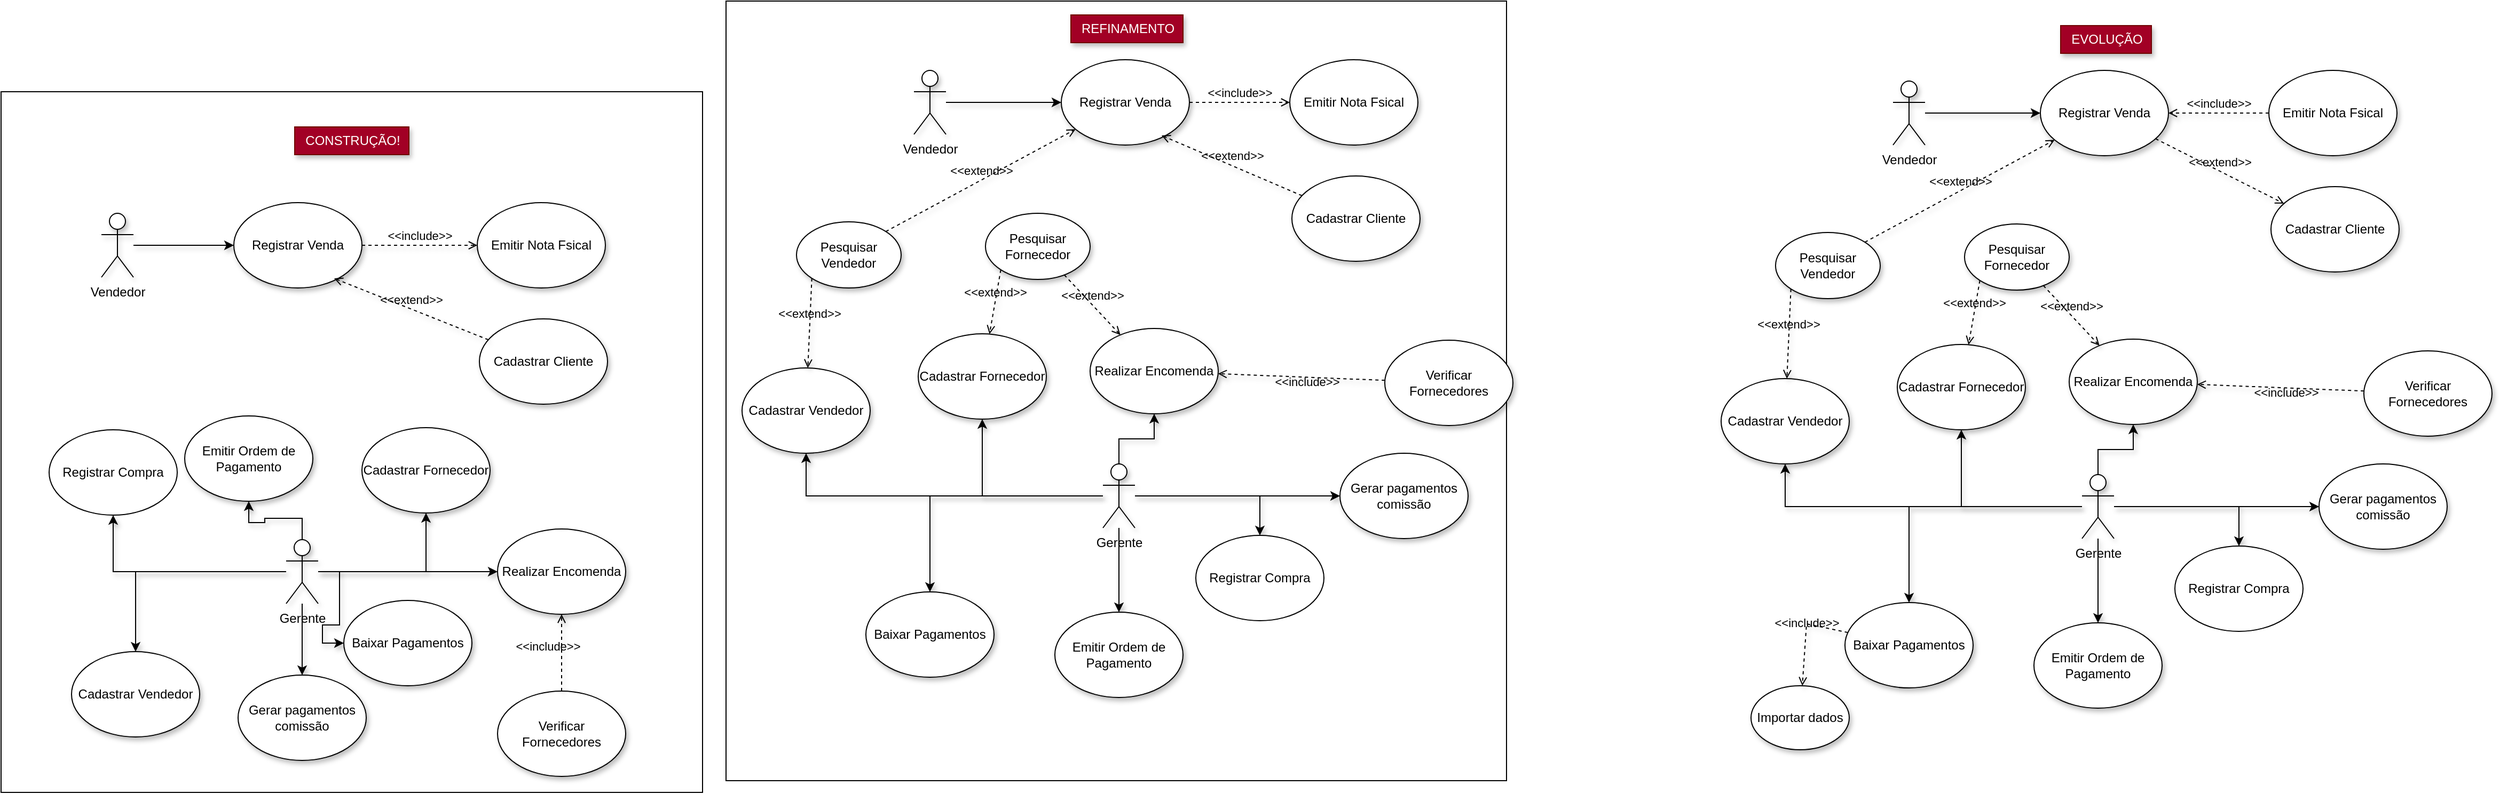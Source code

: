 <mxfile version="21.3.3" type="github">
  <diagram id="1ULry00rmjyyxhedYlhV" name="Página-1">
    <mxGraphModel dx="1006" dy="1174" grid="0" gridSize="10" guides="1" tooltips="1" connect="1" arrows="1" fold="1" page="0" pageScale="1" pageWidth="850" pageHeight="1100" background="none" math="0" shadow="0">
      <root>
        <mxCell id="0" />
        <mxCell id="1" parent="0" />
        <mxCell id="0w9SmP97oItU1ulZ3eKU-168" value="" style="whiteSpace=wrap;html=1;aspect=fixed;" vertex="1" parent="1">
          <mxGeometry x="815" y="-109" width="731" height="731" as="geometry" />
        </mxCell>
        <mxCell id="0w9SmP97oItU1ulZ3eKU-34" value="" style="whiteSpace=wrap;html=1;aspect=fixed;" vertex="1" parent="1">
          <mxGeometry x="136" y="-24" width="657" height="657" as="geometry" />
        </mxCell>
        <mxCell id="0w9SmP97oItU1ulZ3eKU-8" value="" style="edgeStyle=orthogonalEdgeStyle;rounded=0;orthogonalLoop=1;jettySize=auto;html=1;shadow=1;" edge="1" parent="1" source="0w9SmP97oItU1ulZ3eKU-1" target="0w9SmP97oItU1ulZ3eKU-7">
          <mxGeometry relative="1" as="geometry" />
        </mxCell>
        <mxCell id="0w9SmP97oItU1ulZ3eKU-1" value="Vendedor" style="shape=umlActor;verticalLabelPosition=bottom;verticalAlign=top;html=1;outlineConnect=0;shadow=1;" vertex="1" parent="1">
          <mxGeometry x="230" y="90" width="30" height="60" as="geometry" />
        </mxCell>
        <mxCell id="0w9SmP97oItU1ulZ3eKU-7" value="Registrar Venda" style="ellipse;whiteSpace=wrap;html=1;shadow=1;" vertex="1" parent="1">
          <mxGeometry x="354" y="80" width="120" height="80" as="geometry" />
        </mxCell>
        <mxCell id="0w9SmP97oItU1ulZ3eKU-9" value="Emitir Nota Fsical" style="ellipse;whiteSpace=wrap;html=1;shadow=1;" vertex="1" parent="1">
          <mxGeometry x="582" y="80" width="120" height="80" as="geometry" />
        </mxCell>
        <mxCell id="0w9SmP97oItU1ulZ3eKU-10" value="Cadastrar Cliente" style="ellipse;whiteSpace=wrap;html=1;shadow=1;" vertex="1" parent="1">
          <mxGeometry x="584" y="189" width="120" height="80" as="geometry" />
        </mxCell>
        <mxCell id="0w9SmP97oItU1ulZ3eKU-12" value="&amp;lt;&amp;lt;include&amp;gt;&amp;gt;" style="html=1;verticalAlign=bottom;labelBackgroundColor=none;endArrow=open;endFill=0;dashed=1;rounded=0;shadow=1;" edge="1" parent="1" source="0w9SmP97oItU1ulZ3eKU-7" target="0w9SmP97oItU1ulZ3eKU-9">
          <mxGeometry width="160" relative="1" as="geometry">
            <mxPoint x="613" y="67" as="sourcePoint" />
            <mxPoint x="773" y="67" as="targetPoint" />
          </mxGeometry>
        </mxCell>
        <mxCell id="0w9SmP97oItU1ulZ3eKU-13" value="&amp;lt;&amp;lt;extend&amp;gt;&amp;gt;" style="html=1;verticalAlign=bottom;labelBackgroundColor=none;endArrow=open;endFill=0;dashed=1;rounded=0;entryX=0.783;entryY=0.888;entryDx=0;entryDy=0;entryPerimeter=0;shadow=1;" edge="1" parent="1" source="0w9SmP97oItU1ulZ3eKU-10" target="0w9SmP97oItU1ulZ3eKU-7">
          <mxGeometry width="160" relative="1" as="geometry">
            <mxPoint x="438" y="205" as="sourcePoint" />
            <mxPoint x="598" y="205" as="targetPoint" />
          </mxGeometry>
        </mxCell>
        <mxCell id="0w9SmP97oItU1ulZ3eKU-25" style="edgeStyle=orthogonalEdgeStyle;rounded=0;orthogonalLoop=1;jettySize=auto;html=1;shadow=1;" edge="1" parent="1" source="0w9SmP97oItU1ulZ3eKU-14" target="0w9SmP97oItU1ulZ3eKU-17">
          <mxGeometry relative="1" as="geometry" />
        </mxCell>
        <mxCell id="0w9SmP97oItU1ulZ3eKU-26" style="edgeStyle=orthogonalEdgeStyle;rounded=0;orthogonalLoop=1;jettySize=auto;html=1;shadow=1;" edge="1" parent="1" source="0w9SmP97oItU1ulZ3eKU-14" target="0w9SmP97oItU1ulZ3eKU-18">
          <mxGeometry relative="1" as="geometry" />
        </mxCell>
        <mxCell id="0w9SmP97oItU1ulZ3eKU-27" style="edgeStyle=orthogonalEdgeStyle;rounded=0;orthogonalLoop=1;jettySize=auto;html=1;shadow=1;" edge="1" parent="1" source="0w9SmP97oItU1ulZ3eKU-14" target="0w9SmP97oItU1ulZ3eKU-20">
          <mxGeometry relative="1" as="geometry" />
        </mxCell>
        <mxCell id="0w9SmP97oItU1ulZ3eKU-28" style="edgeStyle=orthogonalEdgeStyle;rounded=0;orthogonalLoop=1;jettySize=auto;html=1;shadow=1;" edge="1" parent="1" source="0w9SmP97oItU1ulZ3eKU-14" target="0w9SmP97oItU1ulZ3eKU-19">
          <mxGeometry relative="1" as="geometry" />
        </mxCell>
        <mxCell id="0w9SmP97oItU1ulZ3eKU-29" style="edgeStyle=orthogonalEdgeStyle;rounded=0;orthogonalLoop=1;jettySize=auto;html=1;shadow=1;" edge="1" parent="1" source="0w9SmP97oItU1ulZ3eKU-14" target="0w9SmP97oItU1ulZ3eKU-24">
          <mxGeometry relative="1" as="geometry" />
        </mxCell>
        <mxCell id="0w9SmP97oItU1ulZ3eKU-30" style="edgeStyle=orthogonalEdgeStyle;rounded=0;orthogonalLoop=1;jettySize=auto;html=1;shadow=1;" edge="1" parent="1" source="0w9SmP97oItU1ulZ3eKU-14" target="0w9SmP97oItU1ulZ3eKU-23">
          <mxGeometry relative="1" as="geometry" />
        </mxCell>
        <mxCell id="0w9SmP97oItU1ulZ3eKU-31" style="edgeStyle=orthogonalEdgeStyle;rounded=0;orthogonalLoop=1;jettySize=auto;html=1;shadow=1;" edge="1" parent="1" source="0w9SmP97oItU1ulZ3eKU-14" target="0w9SmP97oItU1ulZ3eKU-21">
          <mxGeometry relative="1" as="geometry" />
        </mxCell>
        <mxCell id="0w9SmP97oItU1ulZ3eKU-14" value="Gerente" style="shape=umlActor;verticalLabelPosition=bottom;verticalAlign=top;html=1;outlineConnect=0;shadow=1;" vertex="1" parent="1">
          <mxGeometry x="403" y="396" width="30" height="60" as="geometry" />
        </mxCell>
        <mxCell id="0w9SmP97oItU1ulZ3eKU-17" value="Cadastrar Fornecedor" style="ellipse;whiteSpace=wrap;html=1;shadow=1;" vertex="1" parent="1">
          <mxGeometry x="474" y="291" width="120" height="80" as="geometry" />
        </mxCell>
        <mxCell id="0w9SmP97oItU1ulZ3eKU-18" value="Cadastrar Vendedor" style="ellipse;whiteSpace=wrap;html=1;shadow=1;" vertex="1" parent="1">
          <mxGeometry x="202" y="501" width="120" height="80" as="geometry" />
        </mxCell>
        <mxCell id="0w9SmP97oItU1ulZ3eKU-19" value="Baixar Pagamentos" style="ellipse;whiteSpace=wrap;html=1;shadow=1;" vertex="1" parent="1">
          <mxGeometry x="457" y="453" width="120" height="80" as="geometry" />
        </mxCell>
        <mxCell id="0w9SmP97oItU1ulZ3eKU-20" value="Gerar pagamentos comissão" style="ellipse;whiteSpace=wrap;html=1;shadow=1;" vertex="1" parent="1">
          <mxGeometry x="358" y="523" width="120" height="80" as="geometry" />
        </mxCell>
        <mxCell id="0w9SmP97oItU1ulZ3eKU-21" value="Realizar Encomenda" style="ellipse;whiteSpace=wrap;html=1;shadow=1;" vertex="1" parent="1">
          <mxGeometry x="601" y="386" width="120" height="80" as="geometry" />
        </mxCell>
        <mxCell id="0w9SmP97oItU1ulZ3eKU-22" value="Verificar Fornecedores" style="ellipse;whiteSpace=wrap;html=1;shadow=1;" vertex="1" parent="1">
          <mxGeometry x="601" y="538" width="120" height="80" as="geometry" />
        </mxCell>
        <mxCell id="0w9SmP97oItU1ulZ3eKU-23" value="Registrar Compra" style="ellipse;whiteSpace=wrap;html=1;" vertex="1" parent="1">
          <mxGeometry x="181" y="293" width="120" height="80" as="geometry" />
        </mxCell>
        <mxCell id="0w9SmP97oItU1ulZ3eKU-24" value="Emitir Ordem de Pagamento" style="ellipse;whiteSpace=wrap;html=1;shadow=1;" vertex="1" parent="1">
          <mxGeometry x="308" y="280" width="120" height="80" as="geometry" />
        </mxCell>
        <mxCell id="0w9SmP97oItU1ulZ3eKU-32" value="&amp;lt;&amp;lt;include&amp;gt;&amp;gt;" style="html=1;verticalAlign=bottom;labelBackgroundColor=none;endArrow=open;endFill=0;dashed=1;rounded=0;shadow=1;" edge="1" parent="1" source="0w9SmP97oItU1ulZ3eKU-22" target="0w9SmP97oItU1ulZ3eKU-21">
          <mxGeometry x="-0.074" y="13" width="160" relative="1" as="geometry">
            <mxPoint x="740" y="371" as="sourcePoint" />
            <mxPoint x="848" y="371" as="targetPoint" />
            <Array as="points" />
            <mxPoint as="offset" />
          </mxGeometry>
        </mxCell>
        <mxCell id="0w9SmP97oItU1ulZ3eKU-33" value="CONSTRUÇÃO!" style="text;html=1;align=center;verticalAlign=middle;resizable=0;points=[];autosize=1;strokeColor=#6F0000;fillColor=#a20025;fontColor=#ffffff;shadow=1;" vertex="1" parent="1">
          <mxGeometry x="411" y="9" width="107" height="26" as="geometry" />
        </mxCell>
        <mxCell id="0w9SmP97oItU1ulZ3eKU-35" value="REFINAMENTO" style="text;html=1;align=center;verticalAlign=middle;resizable=0;points=[];autosize=1;strokeColor=#6F0000;fillColor=#a20025;fontColor=#ffffff;shadow=1;" vertex="1" parent="1">
          <mxGeometry x="1138" y="-96" width="105" height="26" as="geometry" />
        </mxCell>
        <mxCell id="0w9SmP97oItU1ulZ3eKU-137" value="" style="edgeStyle=orthogonalEdgeStyle;rounded=0;orthogonalLoop=1;jettySize=auto;html=1;shadow=1;" edge="1" parent="1" source="0w9SmP97oItU1ulZ3eKU-138" target="0w9SmP97oItU1ulZ3eKU-139">
          <mxGeometry relative="1" as="geometry" />
        </mxCell>
        <mxCell id="0w9SmP97oItU1ulZ3eKU-138" value="Vendedor" style="shape=umlActor;verticalLabelPosition=bottom;verticalAlign=top;html=1;outlineConnect=0;shadow=1;" vertex="1" parent="1">
          <mxGeometry x="991" y="-44" width="30" height="60" as="geometry" />
        </mxCell>
        <mxCell id="0w9SmP97oItU1ulZ3eKU-139" value="Registrar Venda" style="ellipse;whiteSpace=wrap;html=1;shadow=1;" vertex="1" parent="1">
          <mxGeometry x="1129" y="-54" width="120" height="80" as="geometry" />
        </mxCell>
        <mxCell id="0w9SmP97oItU1ulZ3eKU-140" value="Emitir Nota Fsical" style="ellipse;whiteSpace=wrap;html=1;shadow=1;" vertex="1" parent="1">
          <mxGeometry x="1343" y="-54" width="120" height="80" as="geometry" />
        </mxCell>
        <mxCell id="0w9SmP97oItU1ulZ3eKU-141" value="Cadastrar Cliente" style="ellipse;whiteSpace=wrap;html=1;shadow=1;" vertex="1" parent="1">
          <mxGeometry x="1345" y="55" width="120" height="80" as="geometry" />
        </mxCell>
        <mxCell id="0w9SmP97oItU1ulZ3eKU-142" value="&amp;lt;&amp;lt;include&amp;gt;&amp;gt;" style="html=1;verticalAlign=bottom;labelBackgroundColor=none;endArrow=open;endFill=0;dashed=1;rounded=0;shadow=1;" edge="1" parent="1" source="0w9SmP97oItU1ulZ3eKU-139" target="0w9SmP97oItU1ulZ3eKU-140">
          <mxGeometry width="160" relative="1" as="geometry">
            <mxPoint x="1365" y="-38" as="sourcePoint" />
            <mxPoint x="1525" y="-38" as="targetPoint" />
          </mxGeometry>
        </mxCell>
        <mxCell id="0w9SmP97oItU1ulZ3eKU-143" value="&amp;lt;&amp;lt;extend&amp;gt;&amp;gt;" style="html=1;verticalAlign=bottom;labelBackgroundColor=none;endArrow=open;endFill=0;dashed=1;rounded=0;entryX=0.783;entryY=0.888;entryDx=0;entryDy=0;entryPerimeter=0;shadow=1;" edge="1" parent="1" source="0w9SmP97oItU1ulZ3eKU-141" target="0w9SmP97oItU1ulZ3eKU-139">
          <mxGeometry x="-0.001" width="160" relative="1" as="geometry">
            <mxPoint x="1190" y="100" as="sourcePoint" />
            <mxPoint x="1350" y="100" as="targetPoint" />
            <mxPoint as="offset" />
          </mxGeometry>
        </mxCell>
        <mxCell id="0w9SmP97oItU1ulZ3eKU-144" style="edgeStyle=orthogonalEdgeStyle;rounded=0;orthogonalLoop=1;jettySize=auto;html=1;shadow=1;" edge="1" parent="1" source="0w9SmP97oItU1ulZ3eKU-151" target="0w9SmP97oItU1ulZ3eKU-152">
          <mxGeometry relative="1" as="geometry" />
        </mxCell>
        <mxCell id="0w9SmP97oItU1ulZ3eKU-145" style="edgeStyle=orthogonalEdgeStyle;rounded=0;orthogonalLoop=1;jettySize=auto;html=1;shadow=1;" edge="1" parent="1" source="0w9SmP97oItU1ulZ3eKU-151" target="0w9SmP97oItU1ulZ3eKU-153">
          <mxGeometry relative="1" as="geometry" />
        </mxCell>
        <mxCell id="0w9SmP97oItU1ulZ3eKU-146" style="edgeStyle=orthogonalEdgeStyle;rounded=0;orthogonalLoop=1;jettySize=auto;html=1;shadow=1;" edge="1" parent="1" source="0w9SmP97oItU1ulZ3eKU-151" target="0w9SmP97oItU1ulZ3eKU-155">
          <mxGeometry relative="1" as="geometry" />
        </mxCell>
        <mxCell id="0w9SmP97oItU1ulZ3eKU-147" style="edgeStyle=orthogonalEdgeStyle;rounded=0;orthogonalLoop=1;jettySize=auto;html=1;shadow=1;" edge="1" parent="1" source="0w9SmP97oItU1ulZ3eKU-151" target="0w9SmP97oItU1ulZ3eKU-154">
          <mxGeometry relative="1" as="geometry" />
        </mxCell>
        <mxCell id="0w9SmP97oItU1ulZ3eKU-148" style="edgeStyle=orthogonalEdgeStyle;rounded=0;orthogonalLoop=1;jettySize=auto;html=1;shadow=1;" edge="1" parent="1" source="0w9SmP97oItU1ulZ3eKU-151" target="0w9SmP97oItU1ulZ3eKU-159">
          <mxGeometry relative="1" as="geometry" />
        </mxCell>
        <mxCell id="0w9SmP97oItU1ulZ3eKU-149" style="edgeStyle=orthogonalEdgeStyle;rounded=0;orthogonalLoop=1;jettySize=auto;html=1;shadow=1;" edge="1" parent="1" source="0w9SmP97oItU1ulZ3eKU-151" target="0w9SmP97oItU1ulZ3eKU-158">
          <mxGeometry relative="1" as="geometry" />
        </mxCell>
        <mxCell id="0w9SmP97oItU1ulZ3eKU-150" style="edgeStyle=orthogonalEdgeStyle;rounded=0;orthogonalLoop=1;jettySize=auto;html=1;shadow=1;" edge="1" parent="1" source="0w9SmP97oItU1ulZ3eKU-151" target="0w9SmP97oItU1ulZ3eKU-156">
          <mxGeometry relative="1" as="geometry" />
        </mxCell>
        <mxCell id="0w9SmP97oItU1ulZ3eKU-151" value="Gerente" style="shape=umlActor;verticalLabelPosition=bottom;verticalAlign=top;html=1;outlineConnect=0;shadow=1;" vertex="1" parent="1">
          <mxGeometry x="1168" y="325" width="30" height="60" as="geometry" />
        </mxCell>
        <mxCell id="0w9SmP97oItU1ulZ3eKU-152" value="Cadastrar Fornecedor" style="ellipse;whiteSpace=wrap;html=1;shadow=1;" vertex="1" parent="1">
          <mxGeometry x="995" y="203" width="120" height="80" as="geometry" />
        </mxCell>
        <mxCell id="0w9SmP97oItU1ulZ3eKU-153" value="Cadastrar Vendedor" style="ellipse;whiteSpace=wrap;html=1;shadow=1;" vertex="1" parent="1">
          <mxGeometry x="830" y="235" width="120" height="80" as="geometry" />
        </mxCell>
        <mxCell id="0w9SmP97oItU1ulZ3eKU-154" value="Baixar Pagamentos" style="ellipse;whiteSpace=wrap;html=1;shadow=1;" vertex="1" parent="1">
          <mxGeometry x="946" y="445" width="120" height="80" as="geometry" />
        </mxCell>
        <mxCell id="0w9SmP97oItU1ulZ3eKU-155" value="Gerar pagamentos comissão" style="ellipse;whiteSpace=wrap;html=1;shadow=1;" vertex="1" parent="1">
          <mxGeometry x="1390" y="315" width="120" height="80" as="geometry" />
        </mxCell>
        <mxCell id="0w9SmP97oItU1ulZ3eKU-156" value="Realizar Encomenda" style="ellipse;whiteSpace=wrap;html=1;shadow=1;" vertex="1" parent="1">
          <mxGeometry x="1156" y="198" width="120" height="80" as="geometry" />
        </mxCell>
        <mxCell id="0w9SmP97oItU1ulZ3eKU-157" value="Verificar Fornecedores" style="ellipse;whiteSpace=wrap;html=1;shadow=1;" vertex="1" parent="1">
          <mxGeometry x="1432" y="209" width="120" height="80" as="geometry" />
        </mxCell>
        <mxCell id="0w9SmP97oItU1ulZ3eKU-158" value="Registrar Compra" style="ellipse;whiteSpace=wrap;html=1;" vertex="1" parent="1">
          <mxGeometry x="1255" y="392" width="120" height="80" as="geometry" />
        </mxCell>
        <mxCell id="0w9SmP97oItU1ulZ3eKU-159" value="Emitir Ordem de Pagamento" style="ellipse;whiteSpace=wrap;html=1;shadow=1;" vertex="1" parent="1">
          <mxGeometry x="1123" y="464" width="120" height="80" as="geometry" />
        </mxCell>
        <mxCell id="0w9SmP97oItU1ulZ3eKU-160" value="&amp;lt;&amp;lt;include&amp;gt;&amp;gt;" style="html=1;verticalAlign=bottom;labelBackgroundColor=none;endArrow=open;endFill=0;dashed=1;rounded=0;shadow=1;" edge="1" parent="1" source="0w9SmP97oItU1ulZ3eKU-157" target="0w9SmP97oItU1ulZ3eKU-156">
          <mxGeometry x="-0.074" y="13" width="160" relative="1" as="geometry">
            <mxPoint x="1505" y="300" as="sourcePoint" />
            <mxPoint x="1613" y="300" as="targetPoint" />
            <Array as="points" />
            <mxPoint as="offset" />
          </mxGeometry>
        </mxCell>
        <mxCell id="0w9SmP97oItU1ulZ3eKU-162" value="Pesquisar Fornecedor" style="ellipse;whiteSpace=wrap;html=1;shadow=1;" vertex="1" parent="1">
          <mxGeometry x="1058" y="90" width="98" height="62" as="geometry" />
        </mxCell>
        <mxCell id="0w9SmP97oItU1ulZ3eKU-163" value="&amp;lt;&amp;lt;extend&amp;gt;&amp;gt;" style="html=1;verticalAlign=bottom;labelBackgroundColor=none;endArrow=open;endFill=0;dashed=1;rounded=0;shadow=1;" edge="1" parent="1" source="0w9SmP97oItU1ulZ3eKU-162" target="0w9SmP97oItU1ulZ3eKU-156">
          <mxGeometry x="0.008" width="160" relative="1" as="geometry">
            <mxPoint x="1367" y="148" as="sourcePoint" />
            <mxPoint x="1218" y="132" as="targetPoint" />
            <mxPoint as="offset" />
          </mxGeometry>
        </mxCell>
        <mxCell id="0w9SmP97oItU1ulZ3eKU-164" value="&amp;lt;&amp;lt;extend&amp;gt;&amp;gt;" style="html=1;verticalAlign=bottom;labelBackgroundColor=none;endArrow=open;endFill=0;dashed=1;rounded=0;shadow=1;exitX=0;exitY=1;exitDx=0;exitDy=0;" edge="1" parent="1" source="0w9SmP97oItU1ulZ3eKU-162" target="0w9SmP97oItU1ulZ3eKU-152">
          <mxGeometry x="-0.001" width="160" relative="1" as="geometry">
            <mxPoint x="1143" y="165" as="sourcePoint" />
            <mxPoint x="1193" y="215" as="targetPoint" />
            <mxPoint as="offset" />
          </mxGeometry>
        </mxCell>
        <mxCell id="0w9SmP97oItU1ulZ3eKU-165" value="Pesquisar Vendedor" style="ellipse;whiteSpace=wrap;html=1;shadow=1;" vertex="1" parent="1">
          <mxGeometry x="881" y="98" width="98" height="62" as="geometry" />
        </mxCell>
        <mxCell id="0w9SmP97oItU1ulZ3eKU-166" value="&amp;lt;&amp;lt;extend&amp;gt;&amp;gt;" style="html=1;verticalAlign=bottom;labelBackgroundColor=none;endArrow=open;endFill=0;dashed=1;rounded=0;shadow=1;exitX=0;exitY=1;exitDx=0;exitDy=0;" edge="1" parent="1" source="0w9SmP97oItU1ulZ3eKU-165" target="0w9SmP97oItU1ulZ3eKU-153">
          <mxGeometry x="0.008" width="160" relative="1" as="geometry">
            <mxPoint x="1142" y="158" as="sourcePoint" />
            <mxPoint x="1194" y="214" as="targetPoint" />
            <mxPoint as="offset" />
          </mxGeometry>
        </mxCell>
        <mxCell id="0w9SmP97oItU1ulZ3eKU-167" value="&amp;lt;&amp;lt;extend&amp;gt;&amp;gt;" style="html=1;verticalAlign=bottom;labelBackgroundColor=none;endArrow=open;endFill=0;dashed=1;rounded=0;shadow=1;exitX=1;exitY=0;exitDx=0;exitDy=0;" edge="1" parent="1" source="0w9SmP97oItU1ulZ3eKU-165" target="0w9SmP97oItU1ulZ3eKU-139">
          <mxGeometry x="0.008" width="160" relative="1" as="geometry">
            <mxPoint x="905" y="161" as="sourcePoint" />
            <mxPoint x="902" y="245" as="targetPoint" />
            <mxPoint as="offset" />
          </mxGeometry>
        </mxCell>
        <mxCell id="0w9SmP97oItU1ulZ3eKU-169" value="EVOLUÇÃO" style="text;html=1;align=center;verticalAlign=middle;resizable=0;points=[];autosize=1;strokeColor=#6F0000;fillColor=#a20025;fontColor=#ffffff;shadow=1;" vertex="1" parent="1">
          <mxGeometry x="2065" y="-86" width="85" height="26" as="geometry" />
        </mxCell>
        <mxCell id="0w9SmP97oItU1ulZ3eKU-170" value="" style="edgeStyle=orthogonalEdgeStyle;rounded=0;orthogonalLoop=1;jettySize=auto;html=1;shadow=1;" edge="1" parent="1" source="0w9SmP97oItU1ulZ3eKU-171" target="0w9SmP97oItU1ulZ3eKU-172">
          <mxGeometry relative="1" as="geometry" />
        </mxCell>
        <mxCell id="0w9SmP97oItU1ulZ3eKU-171" value="Vendedor" style="shape=umlActor;verticalLabelPosition=bottom;verticalAlign=top;html=1;outlineConnect=0;shadow=1;" vertex="1" parent="1">
          <mxGeometry x="1908" y="-34" width="30" height="60" as="geometry" />
        </mxCell>
        <mxCell id="0w9SmP97oItU1ulZ3eKU-172" value="Registrar Venda" style="ellipse;whiteSpace=wrap;html=1;shadow=1;" vertex="1" parent="1">
          <mxGeometry x="2046" y="-44" width="120" height="80" as="geometry" />
        </mxCell>
        <mxCell id="0w9SmP97oItU1ulZ3eKU-173" value="Emitir Nota Fsical" style="ellipse;whiteSpace=wrap;html=1;shadow=1;" vertex="1" parent="1">
          <mxGeometry x="2260" y="-44" width="120" height="80" as="geometry" />
        </mxCell>
        <mxCell id="0w9SmP97oItU1ulZ3eKU-174" value="Cadastrar Cliente" style="ellipse;whiteSpace=wrap;html=1;shadow=1;" vertex="1" parent="1">
          <mxGeometry x="2262" y="65" width="120" height="80" as="geometry" />
        </mxCell>
        <mxCell id="0w9SmP97oItU1ulZ3eKU-175" value="&amp;lt;&amp;lt;include&amp;gt;&amp;gt;" style="html=1;verticalAlign=bottom;labelBackgroundColor=none;endArrow=open;endFill=0;dashed=1;rounded=0;shadow=1;" edge="1" parent="1" source="0w9SmP97oItU1ulZ3eKU-173" target="0w9SmP97oItU1ulZ3eKU-172">
          <mxGeometry width="160" relative="1" as="geometry">
            <mxPoint x="2219" y="-52" as="sourcePoint" />
            <mxPoint x="2442" y="-28" as="targetPoint" />
          </mxGeometry>
        </mxCell>
        <mxCell id="0w9SmP97oItU1ulZ3eKU-176" value="&amp;lt;&amp;lt;extend&amp;gt;&amp;gt;" style="html=1;verticalAlign=bottom;labelBackgroundColor=none;endArrow=open;endFill=0;dashed=1;rounded=0;shadow=1;" edge="1" parent="1" source="0w9SmP97oItU1ulZ3eKU-172" target="0w9SmP97oItU1ulZ3eKU-174">
          <mxGeometry x="-0.001" width="160" relative="1" as="geometry">
            <mxPoint x="2081" y="58" as="sourcePoint" />
            <mxPoint x="2267" y="110" as="targetPoint" />
            <mxPoint as="offset" />
          </mxGeometry>
        </mxCell>
        <mxCell id="0w9SmP97oItU1ulZ3eKU-177" style="edgeStyle=orthogonalEdgeStyle;rounded=0;orthogonalLoop=1;jettySize=auto;html=1;shadow=1;" edge="1" parent="1" source="0w9SmP97oItU1ulZ3eKU-184" target="0w9SmP97oItU1ulZ3eKU-185">
          <mxGeometry relative="1" as="geometry" />
        </mxCell>
        <mxCell id="0w9SmP97oItU1ulZ3eKU-178" style="edgeStyle=orthogonalEdgeStyle;rounded=0;orthogonalLoop=1;jettySize=auto;html=1;shadow=1;" edge="1" parent="1" source="0w9SmP97oItU1ulZ3eKU-184" target="0w9SmP97oItU1ulZ3eKU-186">
          <mxGeometry relative="1" as="geometry" />
        </mxCell>
        <mxCell id="0w9SmP97oItU1ulZ3eKU-179" style="edgeStyle=orthogonalEdgeStyle;rounded=0;orthogonalLoop=1;jettySize=auto;html=1;shadow=1;" edge="1" parent="1" source="0w9SmP97oItU1ulZ3eKU-184" target="0w9SmP97oItU1ulZ3eKU-188">
          <mxGeometry relative="1" as="geometry" />
        </mxCell>
        <mxCell id="0w9SmP97oItU1ulZ3eKU-180" style="edgeStyle=orthogonalEdgeStyle;rounded=0;orthogonalLoop=1;jettySize=auto;html=1;shadow=1;" edge="1" parent="1" source="0w9SmP97oItU1ulZ3eKU-184" target="0w9SmP97oItU1ulZ3eKU-187">
          <mxGeometry relative="1" as="geometry" />
        </mxCell>
        <mxCell id="0w9SmP97oItU1ulZ3eKU-181" style="edgeStyle=orthogonalEdgeStyle;rounded=0;orthogonalLoop=1;jettySize=auto;html=1;shadow=1;" edge="1" parent="1" source="0w9SmP97oItU1ulZ3eKU-184" target="0w9SmP97oItU1ulZ3eKU-192">
          <mxGeometry relative="1" as="geometry" />
        </mxCell>
        <mxCell id="0w9SmP97oItU1ulZ3eKU-182" style="edgeStyle=orthogonalEdgeStyle;rounded=0;orthogonalLoop=1;jettySize=auto;html=1;shadow=1;" edge="1" parent="1" source="0w9SmP97oItU1ulZ3eKU-184" target="0w9SmP97oItU1ulZ3eKU-191">
          <mxGeometry relative="1" as="geometry" />
        </mxCell>
        <mxCell id="0w9SmP97oItU1ulZ3eKU-183" style="edgeStyle=orthogonalEdgeStyle;rounded=0;orthogonalLoop=1;jettySize=auto;html=1;shadow=1;" edge="1" parent="1" source="0w9SmP97oItU1ulZ3eKU-184" target="0w9SmP97oItU1ulZ3eKU-189">
          <mxGeometry relative="1" as="geometry" />
        </mxCell>
        <mxCell id="0w9SmP97oItU1ulZ3eKU-184" value="Gerente" style="shape=umlActor;verticalLabelPosition=bottom;verticalAlign=top;html=1;outlineConnect=0;shadow=1;" vertex="1" parent="1">
          <mxGeometry x="2085" y="335" width="30" height="60" as="geometry" />
        </mxCell>
        <mxCell id="0w9SmP97oItU1ulZ3eKU-185" value="Cadastrar Fornecedor" style="ellipse;whiteSpace=wrap;html=1;shadow=1;" vertex="1" parent="1">
          <mxGeometry x="1912" y="213" width="120" height="80" as="geometry" />
        </mxCell>
        <mxCell id="0w9SmP97oItU1ulZ3eKU-186" value="Cadastrar Vendedor" style="ellipse;whiteSpace=wrap;html=1;shadow=1;" vertex="1" parent="1">
          <mxGeometry x="1747" y="245" width="120" height="80" as="geometry" />
        </mxCell>
        <mxCell id="0w9SmP97oItU1ulZ3eKU-187" value="Baixar Pagamentos" style="ellipse;whiteSpace=wrap;html=1;shadow=1;" vertex="1" parent="1">
          <mxGeometry x="1863" y="455" width="120" height="80" as="geometry" />
        </mxCell>
        <mxCell id="0w9SmP97oItU1ulZ3eKU-188" value="Gerar pagamentos comissão" style="ellipse;whiteSpace=wrap;html=1;shadow=1;" vertex="1" parent="1">
          <mxGeometry x="2307" y="325" width="120" height="80" as="geometry" />
        </mxCell>
        <mxCell id="0w9SmP97oItU1ulZ3eKU-189" value="Realizar Encomenda" style="ellipse;whiteSpace=wrap;html=1;shadow=1;" vertex="1" parent="1">
          <mxGeometry x="2073" y="208" width="120" height="80" as="geometry" />
        </mxCell>
        <mxCell id="0w9SmP97oItU1ulZ3eKU-190" value="Verificar Fornecedores" style="ellipse;whiteSpace=wrap;html=1;shadow=1;" vertex="1" parent="1">
          <mxGeometry x="2349" y="219" width="120" height="80" as="geometry" />
        </mxCell>
        <mxCell id="0w9SmP97oItU1ulZ3eKU-191" value="Registrar Compra" style="ellipse;whiteSpace=wrap;html=1;" vertex="1" parent="1">
          <mxGeometry x="2172" y="402" width="120" height="80" as="geometry" />
        </mxCell>
        <mxCell id="0w9SmP97oItU1ulZ3eKU-192" value="Emitir Ordem de Pagamento" style="ellipse;whiteSpace=wrap;html=1;shadow=1;" vertex="1" parent="1">
          <mxGeometry x="2040" y="474" width="120" height="80" as="geometry" />
        </mxCell>
        <mxCell id="0w9SmP97oItU1ulZ3eKU-193" value="&amp;lt;&amp;lt;include&amp;gt;&amp;gt;" style="html=1;verticalAlign=bottom;labelBackgroundColor=none;endArrow=open;endFill=0;dashed=1;rounded=0;shadow=1;" edge="1" parent="1" source="0w9SmP97oItU1ulZ3eKU-190" target="0w9SmP97oItU1ulZ3eKU-189">
          <mxGeometry x="-0.074" y="13" width="160" relative="1" as="geometry">
            <mxPoint x="2422" y="310" as="sourcePoint" />
            <mxPoint x="2530" y="310" as="targetPoint" />
            <Array as="points" />
            <mxPoint as="offset" />
          </mxGeometry>
        </mxCell>
        <mxCell id="0w9SmP97oItU1ulZ3eKU-194" value="Pesquisar Fornecedor" style="ellipse;whiteSpace=wrap;html=1;shadow=1;" vertex="1" parent="1">
          <mxGeometry x="1975" y="100" width="98" height="62" as="geometry" />
        </mxCell>
        <mxCell id="0w9SmP97oItU1ulZ3eKU-195" value="&amp;lt;&amp;lt;extend&amp;gt;&amp;gt;" style="html=1;verticalAlign=bottom;labelBackgroundColor=none;endArrow=open;endFill=0;dashed=1;rounded=0;shadow=1;" edge="1" parent="1" source="0w9SmP97oItU1ulZ3eKU-194" target="0w9SmP97oItU1ulZ3eKU-189">
          <mxGeometry x="0.008" width="160" relative="1" as="geometry">
            <mxPoint x="2284" y="158" as="sourcePoint" />
            <mxPoint x="2135" y="142" as="targetPoint" />
            <mxPoint as="offset" />
          </mxGeometry>
        </mxCell>
        <mxCell id="0w9SmP97oItU1ulZ3eKU-196" value="&amp;lt;&amp;lt;extend&amp;gt;&amp;gt;" style="html=1;verticalAlign=bottom;labelBackgroundColor=none;endArrow=open;endFill=0;dashed=1;rounded=0;shadow=1;exitX=0;exitY=1;exitDx=0;exitDy=0;" edge="1" parent="1" source="0w9SmP97oItU1ulZ3eKU-194" target="0w9SmP97oItU1ulZ3eKU-185">
          <mxGeometry x="-0.001" width="160" relative="1" as="geometry">
            <mxPoint x="2060" y="175" as="sourcePoint" />
            <mxPoint x="2110" y="225" as="targetPoint" />
            <mxPoint as="offset" />
          </mxGeometry>
        </mxCell>
        <mxCell id="0w9SmP97oItU1ulZ3eKU-197" value="Pesquisar Vendedor" style="ellipse;whiteSpace=wrap;html=1;shadow=1;" vertex="1" parent="1">
          <mxGeometry x="1798" y="108" width="98" height="62" as="geometry" />
        </mxCell>
        <mxCell id="0w9SmP97oItU1ulZ3eKU-198" value="&amp;lt;&amp;lt;extend&amp;gt;&amp;gt;" style="html=1;verticalAlign=bottom;labelBackgroundColor=none;endArrow=open;endFill=0;dashed=1;rounded=0;shadow=1;exitX=0;exitY=1;exitDx=0;exitDy=0;" edge="1" parent="1" source="0w9SmP97oItU1ulZ3eKU-197" target="0w9SmP97oItU1ulZ3eKU-186">
          <mxGeometry x="0.008" width="160" relative="1" as="geometry">
            <mxPoint x="2059" y="168" as="sourcePoint" />
            <mxPoint x="2111" y="224" as="targetPoint" />
            <mxPoint as="offset" />
          </mxGeometry>
        </mxCell>
        <mxCell id="0w9SmP97oItU1ulZ3eKU-199" value="&amp;lt;&amp;lt;extend&amp;gt;&amp;gt;" style="html=1;verticalAlign=bottom;labelBackgroundColor=none;endArrow=open;endFill=0;dashed=1;rounded=0;shadow=1;exitX=1;exitY=0;exitDx=0;exitDy=0;" edge="1" parent="1" source="0w9SmP97oItU1ulZ3eKU-197" target="0w9SmP97oItU1ulZ3eKU-172">
          <mxGeometry x="0.008" width="160" relative="1" as="geometry">
            <mxPoint x="1822" y="171" as="sourcePoint" />
            <mxPoint x="1819" y="255" as="targetPoint" />
            <mxPoint as="offset" />
          </mxGeometry>
        </mxCell>
        <mxCell id="0w9SmP97oItU1ulZ3eKU-200" value="Importar dados" style="ellipse;whiteSpace=wrap;html=1;shadow=1;" vertex="1" parent="1">
          <mxGeometry x="1775" y="533" width="92" height="60" as="geometry" />
        </mxCell>
        <mxCell id="0w9SmP97oItU1ulZ3eKU-201" value="&amp;lt;&amp;lt;include&amp;gt;&amp;gt;" style="html=1;verticalAlign=bottom;labelBackgroundColor=none;endArrow=open;endFill=0;dashed=1;rounded=0;shadow=1;" edge="1" parent="1" source="0w9SmP97oItU1ulZ3eKU-187" target="0w9SmP97oItU1ulZ3eKU-200">
          <mxGeometry x="-0.026" y="1" width="160" relative="1" as="geometry">
            <mxPoint x="1903" y="484" as="sourcePoint" />
            <mxPoint x="1747" y="477" as="targetPoint" />
            <Array as="points">
              <mxPoint x="1827" y="475" />
            </Array>
            <mxPoint as="offset" />
          </mxGeometry>
        </mxCell>
      </root>
    </mxGraphModel>
  </diagram>
</mxfile>
